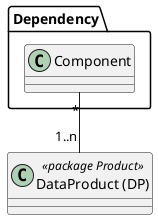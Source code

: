 @startuml
class "DataProduct (DP)" as dp << package Product >>

package Dependency {
  class "Component" as comp
}

comp "*" -- "1..n" dp
@enduml